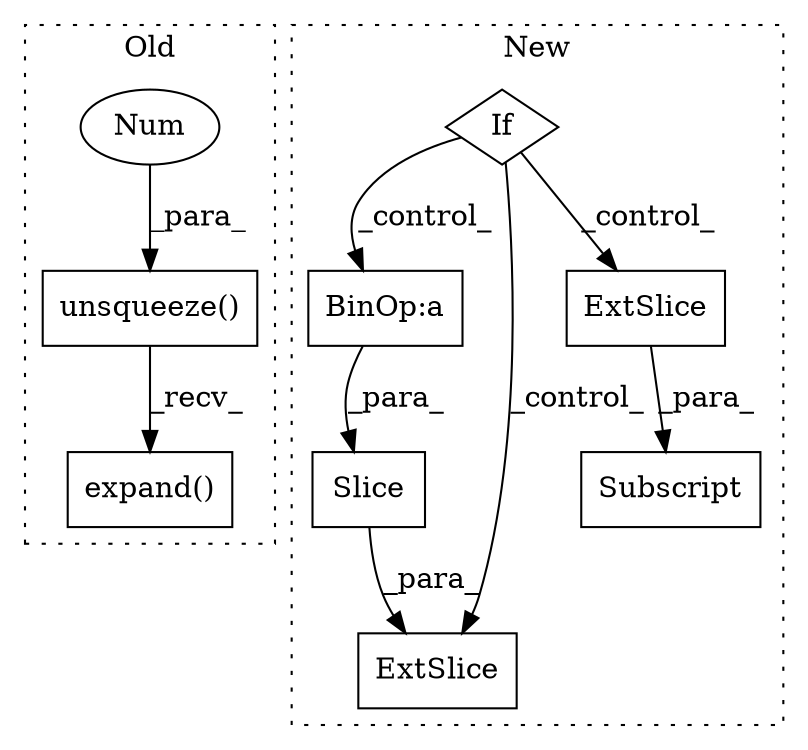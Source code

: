 digraph G {
subgraph cluster0 {
1 [label="expand()" a="75" s="2768,2866" l="34,1" shape="box"];
5 [label="unsqueeze()" a="75" s="2768,2793" l="24,1" shape="box"];
6 [label="Num" a="76" s="2792" l="1" shape="ellipse"];
label = "Old";
style="dotted";
}
subgraph cluster1 {
2 [label="Slice" a="80" s="3520" l="20" shape="box"];
3 [label="BinOp:a" a="82" s="3543" l="1" shape="box"];
4 [label="ExtSlice" a="85" s="3506" l="13" shape="box"];
7 [label="If" a="96" s="3436" l="3" shape="diamond"];
8 [label="ExtSlice" a="85" s="3641" l="13" shape="box"];
9 [label="Subscript" a="63" s="3641,0" l="41,0" shape="box"];
label = "New";
style="dotted";
}
2 -> 4 [label="_para_"];
3 -> 2 [label="_para_"];
5 -> 1 [label="_recv_"];
6 -> 5 [label="_para_"];
7 -> 8 [label="_control_"];
7 -> 3 [label="_control_"];
7 -> 4 [label="_control_"];
8 -> 9 [label="_para_"];
}
